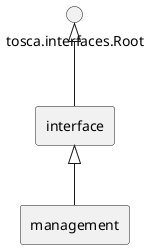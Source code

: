 @startuml
skinparam componentStyle rectangle


rectangle "interface"

rectangle "management"


"tosca.interfaces.Root" <|-- "interface"

"interface" <|-- "management"

@enduml